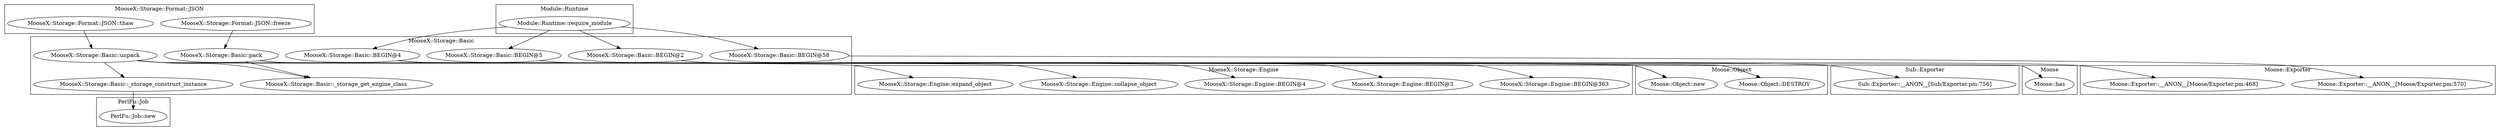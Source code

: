 digraph {
graph [overlap=false]
subgraph cluster_Moose_Exporter {
	label="Moose::Exporter";
	"Moose::Exporter::__ANON__[Moose/Exporter.pm:570]";
	"Moose::Exporter::__ANON__[Moose/Exporter.pm:468]";
}
subgraph cluster_Moose {
	label="Moose";
	"Moose::has";
}
subgraph cluster_MooseX_Storage_Format_JSON {
	label="MooseX::Storage::Format::JSON";
	"MooseX::Storage::Format::JSON::thaw";
	"MooseX::Storage::Format::JSON::freeze";
}
subgraph cluster_MooseX_Storage_Engine {
	label="MooseX::Storage::Engine";
	"MooseX::Storage::Engine::collapse_object";
	"MooseX::Storage::Engine::BEGIN@363";
	"MooseX::Storage::Engine::BEGIN@3";
	"MooseX::Storage::Engine::BEGIN@4";
	"MooseX::Storage::Engine::expand_object";
}
subgraph cluster_PerlFu_Job {
	label="PerlFu::Job";
	"PerlFu::Job::new";
}
subgraph cluster_Sub_Exporter {
	label="Sub::Exporter";
	"Sub::Exporter::__ANON__[Sub/Exporter.pm:756]";
}
subgraph cluster_Module_Runtime {
	label="Module::Runtime";
	"Module::Runtime::require_module";
}
subgraph cluster_Moose_Object {
	label="Moose::Object";
	"Moose::Object::new";
	"Moose::Object::DESTROY";
}
subgraph cluster_MooseX_Storage_Basic {
	label="MooseX::Storage::Basic";
	"MooseX::Storage::Basic::pack";
	"MooseX::Storage::Basic::_storage_get_engine_class";
	"MooseX::Storage::Basic::_storage_construct_instance";
	"MooseX::Storage::Basic::unpack";
	"MooseX::Storage::Basic::BEGIN@5";
	"MooseX::Storage::Basic::BEGIN@4";
	"MooseX::Storage::Basic::BEGIN@2";
	"MooseX::Storage::Basic::BEGIN@58";
}
"MooseX::Storage::Basic::BEGIN@5" -> "Sub::Exporter::__ANON__[Sub/Exporter.pm:756]";
"Module::Runtime::require_module" -> "MooseX::Storage::Basic::BEGIN@4";
"MooseX::Storage::Basic::BEGIN@4" -> "MooseX::Storage::Engine::BEGIN@4";
"MooseX::Storage::Basic::unpack" -> "MooseX::Storage::Basic::_storage_construct_instance";
"MooseX::Storage::Basic::unpack" -> "MooseX::Storage::Engine::expand_object";
"MooseX::Storage::Basic::BEGIN@4" -> "MooseX::Storage::Engine::BEGIN@363";
"MooseX::Storage::Basic::pack" -> "Moose::Object::DESTROY";
"MooseX::Storage::Basic::unpack" -> "Moose::Object::DESTROY";
"MooseX::Storage::Basic::BEGIN@4" -> "MooseX::Storage::Engine::BEGIN@3";
"MooseX::Storage::Format::JSON::freeze" -> "MooseX::Storage::Basic::pack";
"MooseX::Storage::Basic::_storage_construct_instance" -> "PerlFu::Job::new";
"MooseX::Storage::Basic::pack" -> "MooseX::Storage::Basic::_storage_get_engine_class";
"MooseX::Storage::Basic::unpack" -> "MooseX::Storage::Basic::_storage_get_engine_class";
"Module::Runtime::require_module" -> "MooseX::Storage::Basic::BEGIN@5";
"MooseX::Storage::Basic::pack" -> "Moose::Object::new";
"MooseX::Storage::Basic::unpack" -> "Moose::Object::new";
"MooseX::Storage::Format::JSON::thaw" -> "MooseX::Storage::Basic::unpack";
"MooseX::Storage::Basic::BEGIN@58" -> "Moose::Exporter::__ANON__[Moose/Exporter.pm:570]";
"Module::Runtime::require_module" -> "MooseX::Storage::Basic::BEGIN@58";
"Module::Runtime::require_module" -> "MooseX::Storage::Basic::BEGIN@2";
"MooseX::Storage::Basic::BEGIN@4" -> "Moose::has";
"MooseX::Storage::Basic::BEGIN@2" -> "Moose::Exporter::__ANON__[Moose/Exporter.pm:468]";
"MooseX::Storage::Basic::pack" -> "MooseX::Storage::Engine::collapse_object";
}
